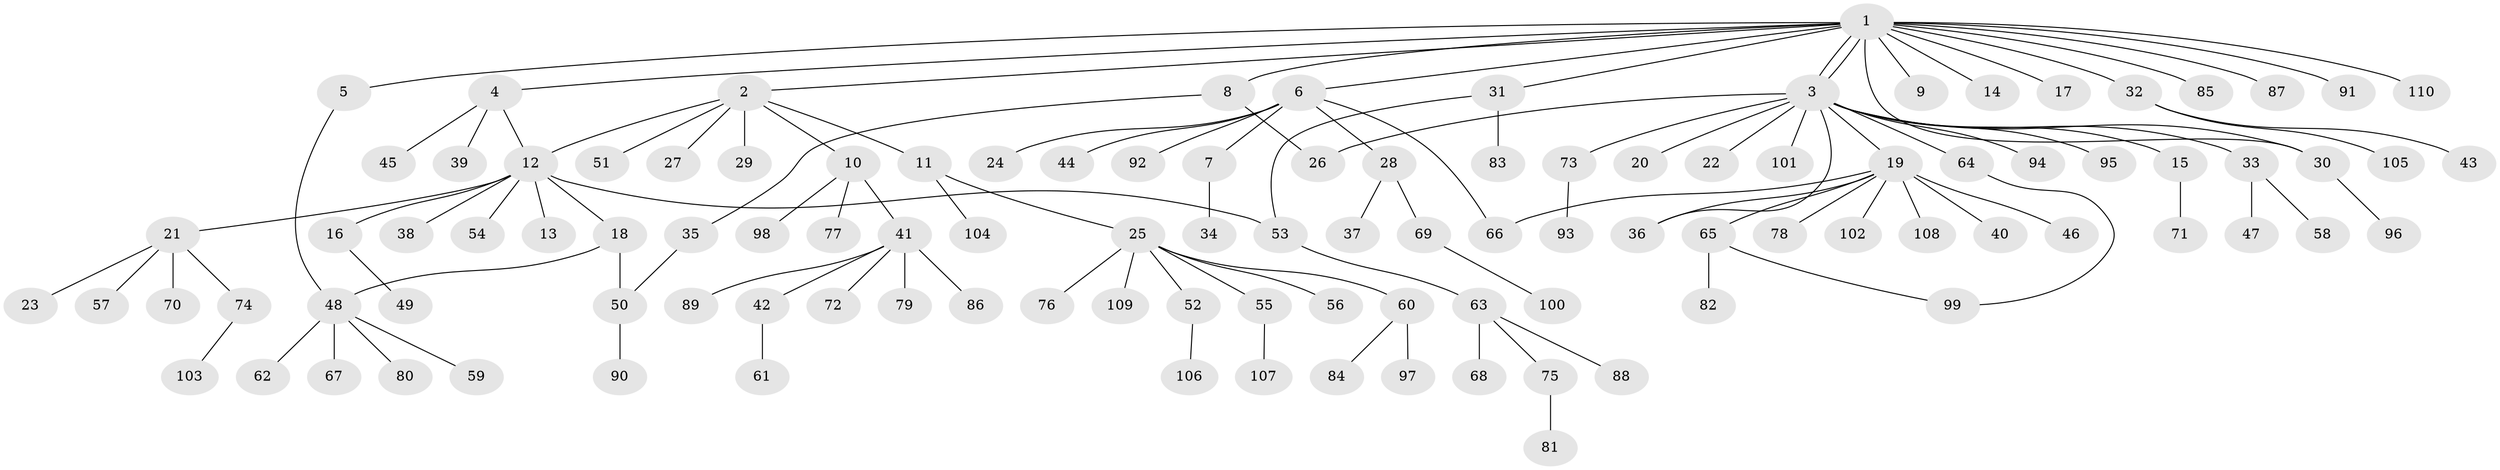 // Generated by graph-tools (version 1.1) at 2025/01/03/09/25 03:01:56]
// undirected, 110 vertices, 119 edges
graph export_dot {
graph [start="1"]
  node [color=gray90,style=filled];
  1;
  2;
  3;
  4;
  5;
  6;
  7;
  8;
  9;
  10;
  11;
  12;
  13;
  14;
  15;
  16;
  17;
  18;
  19;
  20;
  21;
  22;
  23;
  24;
  25;
  26;
  27;
  28;
  29;
  30;
  31;
  32;
  33;
  34;
  35;
  36;
  37;
  38;
  39;
  40;
  41;
  42;
  43;
  44;
  45;
  46;
  47;
  48;
  49;
  50;
  51;
  52;
  53;
  54;
  55;
  56;
  57;
  58;
  59;
  60;
  61;
  62;
  63;
  64;
  65;
  66;
  67;
  68;
  69;
  70;
  71;
  72;
  73;
  74;
  75;
  76;
  77;
  78;
  79;
  80;
  81;
  82;
  83;
  84;
  85;
  86;
  87;
  88;
  89;
  90;
  91;
  92;
  93;
  94;
  95;
  96;
  97;
  98;
  99;
  100;
  101;
  102;
  103;
  104;
  105;
  106;
  107;
  108;
  109;
  110;
  1 -- 2;
  1 -- 3;
  1 -- 3;
  1 -- 4;
  1 -- 5;
  1 -- 6;
  1 -- 8;
  1 -- 9;
  1 -- 14;
  1 -- 17;
  1 -- 30;
  1 -- 31;
  1 -- 32;
  1 -- 85;
  1 -- 87;
  1 -- 91;
  1 -- 110;
  2 -- 10;
  2 -- 11;
  2 -- 12;
  2 -- 27;
  2 -- 29;
  2 -- 51;
  3 -- 15;
  3 -- 19;
  3 -- 20;
  3 -- 22;
  3 -- 26;
  3 -- 30;
  3 -- 33;
  3 -- 36;
  3 -- 64;
  3 -- 73;
  3 -- 94;
  3 -- 95;
  3 -- 101;
  4 -- 12;
  4 -- 39;
  4 -- 45;
  5 -- 48;
  6 -- 7;
  6 -- 24;
  6 -- 28;
  6 -- 44;
  6 -- 66;
  6 -- 92;
  7 -- 34;
  8 -- 26;
  8 -- 35;
  10 -- 41;
  10 -- 77;
  10 -- 98;
  11 -- 25;
  11 -- 104;
  12 -- 13;
  12 -- 16;
  12 -- 18;
  12 -- 21;
  12 -- 38;
  12 -- 53;
  12 -- 54;
  15 -- 71;
  16 -- 49;
  18 -- 48;
  18 -- 50;
  19 -- 36;
  19 -- 40;
  19 -- 46;
  19 -- 65;
  19 -- 66;
  19 -- 78;
  19 -- 102;
  19 -- 108;
  21 -- 23;
  21 -- 57;
  21 -- 70;
  21 -- 74;
  25 -- 52;
  25 -- 55;
  25 -- 56;
  25 -- 60;
  25 -- 76;
  25 -- 109;
  28 -- 37;
  28 -- 69;
  30 -- 96;
  31 -- 53;
  31 -- 83;
  32 -- 43;
  32 -- 105;
  33 -- 47;
  33 -- 58;
  35 -- 50;
  41 -- 42;
  41 -- 72;
  41 -- 79;
  41 -- 86;
  41 -- 89;
  42 -- 61;
  48 -- 59;
  48 -- 62;
  48 -- 67;
  48 -- 80;
  50 -- 90;
  52 -- 106;
  53 -- 63;
  55 -- 107;
  60 -- 84;
  60 -- 97;
  63 -- 68;
  63 -- 75;
  63 -- 88;
  64 -- 99;
  65 -- 82;
  65 -- 99;
  69 -- 100;
  73 -- 93;
  74 -- 103;
  75 -- 81;
}
